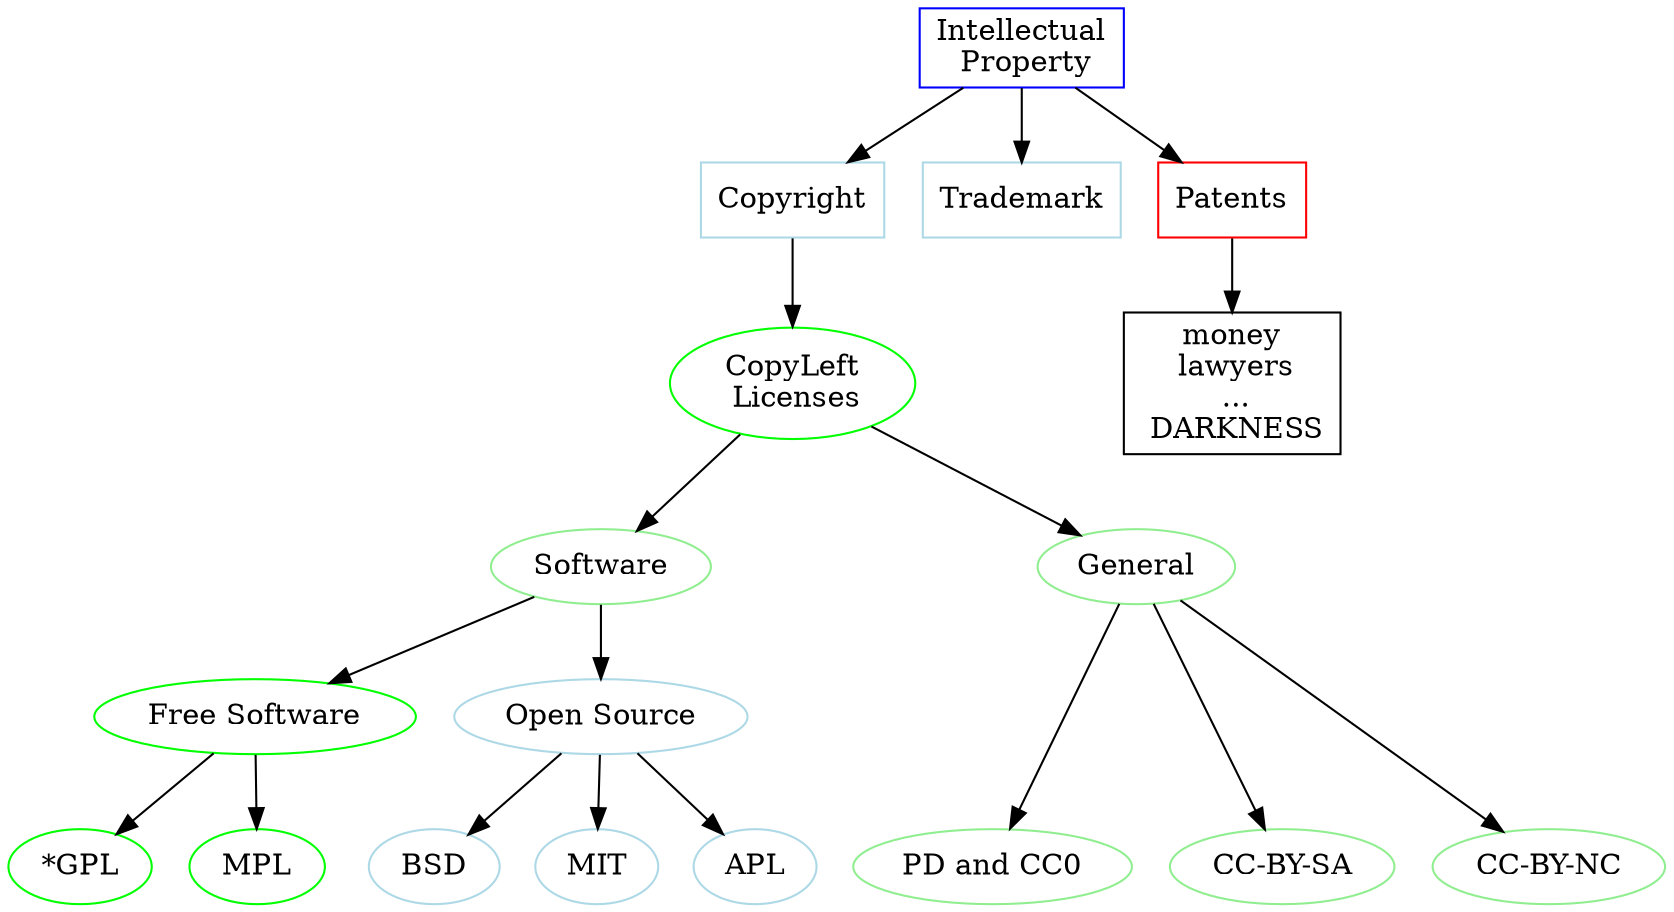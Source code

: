 digraph OshDinGuidelineDocWorkflows {

  #label = "IP - basic hierarchy"
  # No default tooltip (on the background)
  tooltip = " ";
  layout = "dot";

  # Source Formats
  node [shape=box color=blue];
  part_IP [label=<Intellectual<br/> Property>];
  node [shape=box color=lightblue];
  part_copyright [label=<Copyright>
      tooltip="applies to creative works"];
  part_trademark [label=<Trademark>
      tooltip="applies to what makes an entity identifyable"];
  node [shape=box color=red];
  part_patents [label=<Patents>
      tooltip="applies to new ways of doing things"];
  { rank=same; part_IP };
  { rank=same; part_patents part_copyright part_trademark };

  node [shape=box color=black];
  part_hell [label=<money<br/> lawyers<br/> ...<br/> DARKNESS>
      tooltip="applies to new ways of doing things"];

  node [shape=oval color=green];
  part_copyleft [label=<CopyLeft<br/> Licenses>];
  { rank=same; part_copyleft part_hell };

  node [shape=oval color=lightgreen];
  part_licences_software [label=<Software>];
  part_licences_general [label=<General>];
  { rank=same; part_licences_software part_licences_general };

  node [shape=oval color=green];
  part_licences_free_software [label=<Free Software>];
  part_licence_gpl [label=<*GPL> tooltip="GNU Public License(s)"];
  part_licence_mpl [label=<MPL> tooltip="Mozilla Public License"];

  node [shape=oval color=lightblue];
  part_licences_open_source [label=<Open Source>];
  part_licence_bsd [label=<BSD>];
  part_licence_mit [label=<MIT>];
  part_licence_apl [label=<APL> tooltip="Apache License"];

  node [shape=oval color=lightgreen];
  part_licence_PD [label=<PD and CC0> tooltip="Public Domain and Creative Commons 0"];
  part_licence_CC_BY_SA [label=<CC-BY-SA> tooltip="Creative Commons Attribution Share-Alike"];
  part_licence_CC_BY_NC [label=<CC-BY-NC> tooltip="Creative Commons Attribution Non-Commercial"];

  { rank=same; part_licences_free_software part_licences_open_source };
  { rank=same;
  part_licence_gpl part_licence_mpl
  part_licence_bsd part_licence_mit part_licence_apl
  part_licence_PD part_licence_CC_BY_SA part_licence_CC_BY_NC
  };

  # Connections
  #Fmt_HTML -> Tool_WK [color=Grey tooltip="Not recommended"];
  part_IP -> part_patents;
  part_IP -> part_copyright;
  part_IP -> part_trademark;

  part_copyright -> part_copyleft;
  part_patents -> part_hell;

  part_copyleft -> part_licences_software;
  part_copyleft -> part_licences_general;

  part_licences_software -> part_licences_free_software;
  part_licences_software -> part_licences_open_source;

  part_licences_free_software -> part_licence_gpl;
  part_licences_free_software -> part_licence_mpl;

  part_licences_open_source -> part_licence_bsd;
  part_licences_open_source -> part_licence_mit;
  part_licences_open_source -> part_licence_apl;

  part_licences_general -> part_licence_PD;
  part_licences_general -> part_licence_CC_BY_SA;
  part_licences_general -> part_licence_CC_BY_NC;
}


































































